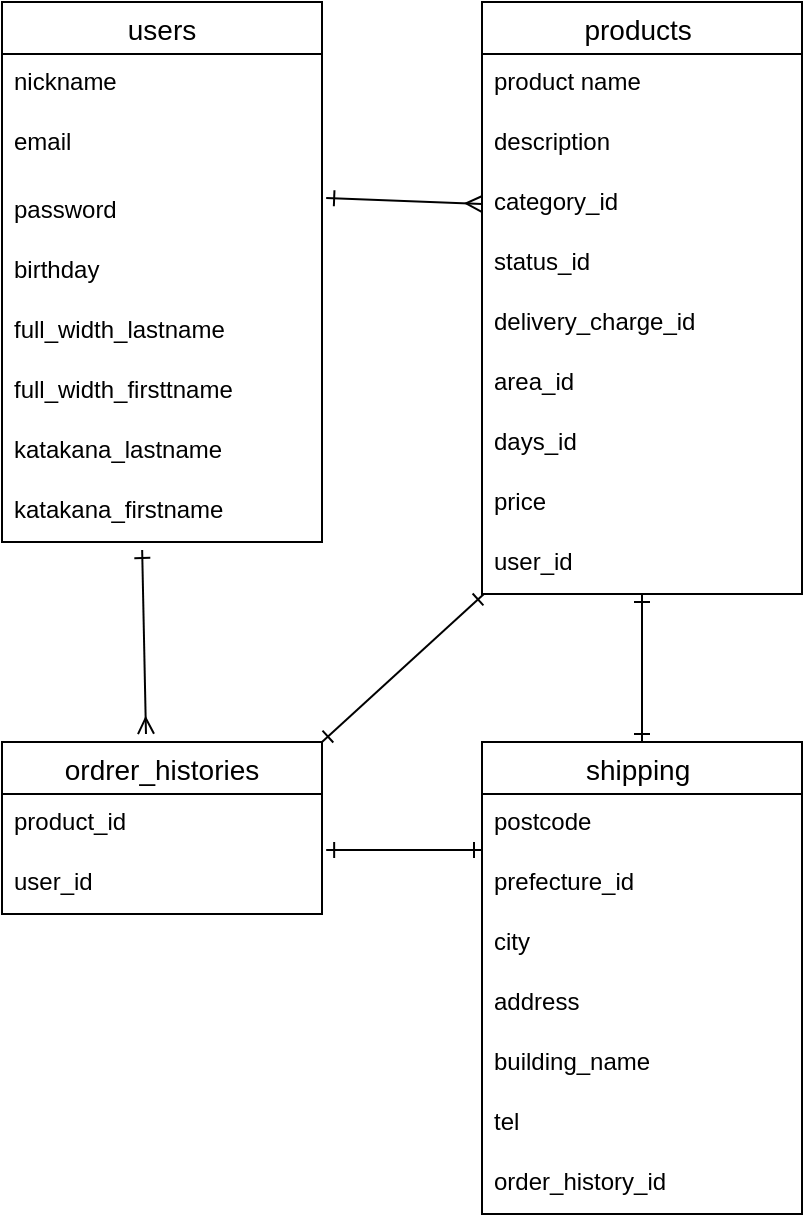 <mxfile>
    <diagram id="1lmb3wufoD5z7zpVXg0D" name="ページ1">
        <mxGraphModel dx="459" dy="549" grid="1" gridSize="10" guides="1" tooltips="1" connect="1" arrows="1" fold="1" page="1" pageScale="1" pageWidth="827" pageHeight="1169" background="none" math="0" shadow="0">
            <root>
                <mxCell id="0"/>
                <mxCell id="1" parent="0"/>
                <mxCell id="2" value="users" style="swimlane;fontStyle=0;childLayout=stackLayout;horizontal=1;startSize=26;horizontalStack=0;resizeParent=1;resizeParentMax=0;resizeLast=0;collapsible=1;marginBottom=0;align=center;fontSize=14;" parent="1" vertex="1">
                    <mxGeometry x="30" y="20" width="160" height="270" as="geometry"/>
                </mxCell>
                <mxCell id="4" value="nickname" style="text;strokeColor=none;fillColor=none;spacingLeft=4;spacingRight=4;overflow=hidden;rotatable=0;points=[[0,0.5],[1,0.5]];portConstraint=eastwest;fontSize=12;" parent="2" vertex="1">
                    <mxGeometry y="26" width="160" height="30" as="geometry"/>
                </mxCell>
                <mxCell id="5" value="email" style="text;strokeColor=none;fillColor=none;spacingLeft=4;spacingRight=4;overflow=hidden;rotatable=0;points=[[0,0.5],[1,0.5]];portConstraint=eastwest;fontSize=12;" parent="2" vertex="1">
                    <mxGeometry y="56" width="160" height="34" as="geometry"/>
                </mxCell>
                <mxCell id="8" value="password" style="text;strokeColor=none;fillColor=none;spacingLeft=4;spacingRight=4;overflow=hidden;rotatable=0;points=[[0,0.5],[1,0.5]];portConstraint=eastwest;fontSize=12;" parent="2" vertex="1">
                    <mxGeometry y="90" width="160" height="30" as="geometry"/>
                </mxCell>
                <mxCell id="7" value="birthday" style="text;strokeColor=none;fillColor=none;spacingLeft=4;spacingRight=4;overflow=hidden;rotatable=0;points=[[0,0.5],[1,0.5]];portConstraint=eastwest;fontSize=12;" parent="2" vertex="1">
                    <mxGeometry y="120" width="160" height="30" as="geometry"/>
                </mxCell>
                <mxCell id="75" value="full_width_lastname" style="text;strokeColor=none;fillColor=none;spacingLeft=4;spacingRight=4;overflow=hidden;rotatable=0;points=[[0,0.5],[1,0.5]];portConstraint=eastwest;fontSize=12;sketch=1;hachureGap=4;jiggle=2;curveFitting=1;fontFamily=Helvetica;" vertex="1" parent="2">
                    <mxGeometry y="150" width="160" height="30" as="geometry"/>
                </mxCell>
                <mxCell id="76" value="full_width_firsttname" style="text;strokeColor=none;fillColor=none;spacingLeft=4;spacingRight=4;overflow=hidden;rotatable=0;points=[[0,0.5],[1,0.5]];portConstraint=eastwest;fontSize=12;sketch=1;hachureGap=4;jiggle=2;curveFitting=1;fontFamily=Helvetica;" vertex="1" parent="2">
                    <mxGeometry y="180" width="160" height="30" as="geometry"/>
                </mxCell>
                <mxCell id="77" value="katakana_lastname" style="text;strokeColor=none;fillColor=none;spacingLeft=4;spacingRight=4;overflow=hidden;rotatable=0;points=[[0,0.5],[1,0.5]];portConstraint=eastwest;fontSize=12;sketch=1;hachureGap=4;jiggle=2;curveFitting=1;fontFamily=Helvetica;" vertex="1" parent="2">
                    <mxGeometry y="210" width="160" height="30" as="geometry"/>
                </mxCell>
                <mxCell id="88" value="katakana_firstname" style="text;strokeColor=none;fillColor=none;spacingLeft=4;spacingRight=4;overflow=hidden;rotatable=0;points=[[0,0.5],[1,0.5]];portConstraint=eastwest;fontSize=12;sketch=1;hachureGap=4;jiggle=2;curveFitting=1;fontFamily=Helvetica;" vertex="1" parent="2">
                    <mxGeometry y="240" width="160" height="30" as="geometry"/>
                </mxCell>
                <mxCell id="11" value="products " style="swimlane;fontStyle=0;childLayout=stackLayout;horizontal=1;startSize=26;horizontalStack=0;resizeParent=1;resizeParentMax=0;resizeLast=0;collapsible=1;marginBottom=0;align=center;fontSize=14;" parent="1" vertex="1">
                    <mxGeometry x="270" y="20" width="160" height="296" as="geometry"/>
                </mxCell>
                <mxCell id="12" value="product name" style="text;strokeColor=none;fillColor=none;spacingLeft=4;spacingRight=4;overflow=hidden;rotatable=0;points=[[0,0.5],[1,0.5]];portConstraint=eastwest;fontSize=12;" parent="11" vertex="1">
                    <mxGeometry y="26" width="160" height="30" as="geometry"/>
                </mxCell>
                <mxCell id="36" value="description" style="text;strokeColor=none;fillColor=none;spacingLeft=4;spacingRight=4;overflow=hidden;rotatable=0;points=[[0,0.5],[1,0.5]];portConstraint=eastwest;fontSize=12;" vertex="1" parent="11">
                    <mxGeometry y="56" width="160" height="30" as="geometry"/>
                </mxCell>
                <mxCell id="13" value="category_id" style="text;strokeColor=none;fillColor=none;spacingLeft=4;spacingRight=4;overflow=hidden;rotatable=0;points=[[0,0.5],[1,0.5]];portConstraint=eastwest;fontSize=12;" parent="11" vertex="1">
                    <mxGeometry y="86" width="160" height="30" as="geometry"/>
                </mxCell>
                <mxCell id="89" value="status_id" style="text;strokeColor=none;fillColor=none;spacingLeft=4;spacingRight=4;overflow=hidden;rotatable=0;points=[[0,0.5],[1,0.5]];portConstraint=eastwest;fontSize=12;" vertex="1" parent="11">
                    <mxGeometry y="116" width="160" height="30" as="geometry"/>
                </mxCell>
                <mxCell id="90" value="delivery_charge_id" style="text;strokeColor=none;fillColor=none;spacingLeft=4;spacingRight=4;overflow=hidden;rotatable=0;points=[[0,0.5],[1,0.5]];portConstraint=eastwest;fontSize=12;" vertex="1" parent="11">
                    <mxGeometry y="146" width="160" height="30" as="geometry"/>
                </mxCell>
                <mxCell id="91" value="area_id" style="text;strokeColor=none;fillColor=none;spacingLeft=4;spacingRight=4;overflow=hidden;rotatable=0;points=[[0,0.5],[1,0.5]];portConstraint=eastwest;fontSize=12;" vertex="1" parent="11">
                    <mxGeometry y="176" width="160" height="30" as="geometry"/>
                </mxCell>
                <mxCell id="92" value="days_id" style="text;strokeColor=none;fillColor=none;spacingLeft=4;spacingRight=4;overflow=hidden;rotatable=0;points=[[0,0.5],[1,0.5]];portConstraint=eastwest;fontSize=12;" vertex="1" parent="11">
                    <mxGeometry y="206" width="160" height="30" as="geometry"/>
                </mxCell>
                <mxCell id="14" value="price" style="text;strokeColor=none;fillColor=none;spacingLeft=4;spacingRight=4;overflow=hidden;rotatable=0;points=[[0,0.5],[1,0.5]];portConstraint=eastwest;fontSize=12;" parent="11" vertex="1">
                    <mxGeometry y="236" width="160" height="30" as="geometry"/>
                </mxCell>
                <mxCell id="49" value="user_id" style="text;strokeColor=none;fillColor=none;spacingLeft=4;spacingRight=4;overflow=hidden;rotatable=0;points=[[0,0.5],[1,0.5]];portConstraint=eastwest;fontSize=12;sketch=1;hachureGap=4;jiggle=2;curveFitting=1;fontFamily=Helvetica;" parent="11" vertex="1">
                    <mxGeometry y="266" width="160" height="30" as="geometry"/>
                </mxCell>
                <mxCell id="15" value="ordrer_histories" style="swimlane;fontStyle=0;childLayout=stackLayout;horizontal=1;startSize=26;horizontalStack=0;resizeParent=1;resizeParentMax=0;resizeLast=0;collapsible=1;marginBottom=0;align=center;fontSize=14;" parent="1" vertex="1">
                    <mxGeometry x="30" y="390" width="160" height="86" as="geometry"/>
                </mxCell>
                <mxCell id="18" value="product_id" style="text;strokeColor=none;fillColor=none;spacingLeft=4;spacingRight=4;overflow=hidden;rotatable=0;points=[[0,0.5],[1,0.5]];portConstraint=eastwest;fontSize=12;" parent="15" vertex="1">
                    <mxGeometry y="26" width="160" height="30" as="geometry"/>
                </mxCell>
                <mxCell id="50" value="user_id" style="text;strokeColor=none;fillColor=none;spacingLeft=4;spacingRight=4;overflow=hidden;rotatable=0;points=[[0,0.5],[1,0.5]];portConstraint=eastwest;fontSize=12;sketch=1;hachureGap=4;jiggle=2;curveFitting=1;fontFamily=Helvetica;" vertex="1" parent="15">
                    <mxGeometry y="56" width="160" height="30" as="geometry"/>
                </mxCell>
                <mxCell id="32" value="shipping " style="swimlane;fontStyle=0;childLayout=stackLayout;horizontal=1;startSize=26;horizontalStack=0;resizeParent=1;resizeParentMax=0;resizeLast=0;collapsible=1;marginBottom=0;align=center;fontSize=14;" parent="1" vertex="1">
                    <mxGeometry x="270" y="390" width="160" height="236" as="geometry"/>
                </mxCell>
                <mxCell id="33" value="postcode" style="text;strokeColor=none;fillColor=none;spacingLeft=4;spacingRight=4;overflow=hidden;rotatable=0;points=[[0,0.5],[1,0.5]];portConstraint=eastwest;fontSize=12;" parent="32" vertex="1">
                    <mxGeometry y="26" width="160" height="30" as="geometry"/>
                </mxCell>
                <mxCell id="100" value="prefecture_id" style="text;strokeColor=none;fillColor=none;spacingLeft=4;spacingRight=4;overflow=hidden;rotatable=0;points=[[0,0.5],[1,0.5]];portConstraint=eastwest;fontSize=12;sketch=1;hachureGap=4;jiggle=2;curveFitting=1;fontFamily=Helvetica;" vertex="1" parent="32">
                    <mxGeometry y="56" width="160" height="30" as="geometry"/>
                </mxCell>
                <mxCell id="99" value="city" style="text;strokeColor=none;fillColor=none;spacingLeft=4;spacingRight=4;overflow=hidden;rotatable=0;points=[[0,0.5],[1,0.5]];portConstraint=eastwest;fontSize=12;sketch=1;hachureGap=4;jiggle=2;curveFitting=1;fontFamily=Helvetica;" vertex="1" parent="32">
                    <mxGeometry y="86" width="160" height="30" as="geometry"/>
                </mxCell>
                <mxCell id="98" value="address" style="text;strokeColor=none;fillColor=none;spacingLeft=4;spacingRight=4;overflow=hidden;rotatable=0;points=[[0,0.5],[1,0.5]];portConstraint=eastwest;fontSize=12;sketch=1;hachureGap=4;jiggle=2;curveFitting=1;fontFamily=Helvetica;" vertex="1" parent="32">
                    <mxGeometry y="116" width="160" height="30" as="geometry"/>
                </mxCell>
                <mxCell id="97" value="building_name" style="text;strokeColor=none;fillColor=none;spacingLeft=4;spacingRight=4;overflow=hidden;rotatable=0;points=[[0,0.5],[1,0.5]];portConstraint=eastwest;fontSize=12;sketch=1;hachureGap=4;jiggle=2;curveFitting=1;fontFamily=Helvetica;" vertex="1" parent="32">
                    <mxGeometry y="146" width="160" height="30" as="geometry"/>
                </mxCell>
                <mxCell id="34" value="tel" style="text;strokeColor=none;fillColor=none;spacingLeft=4;spacingRight=4;overflow=hidden;rotatable=0;points=[[0,0.5],[1,0.5]];portConstraint=eastwest;fontSize=12;" parent="32" vertex="1">
                    <mxGeometry y="176" width="160" height="30" as="geometry"/>
                </mxCell>
                <mxCell id="101" value="order_history_id" style="text;strokeColor=none;fillColor=none;spacingLeft=4;spacingRight=4;overflow=hidden;rotatable=0;points=[[0,0.5],[1,0.5]];portConstraint=eastwest;fontSize=12;sketch=1;hachureGap=4;jiggle=2;curveFitting=1;fontFamily=Helvetica;" vertex="1" parent="32">
                    <mxGeometry y="206" width="160" height="30" as="geometry"/>
                </mxCell>
                <mxCell id="42" style="edgeStyle=none;html=1;endArrow=ERmany;endFill=0;startArrow=ERone;startFill=0;fontStyle=1;exitX=1.013;exitY=0.267;exitDx=0;exitDy=0;exitPerimeter=0;" parent="1" source="8" edge="1">
                    <mxGeometry relative="1" as="geometry">
                        <mxPoint x="270" y="121" as="targetPoint"/>
                        <mxPoint x="190" y="125" as="sourcePoint"/>
                    </mxGeometry>
                </mxCell>
                <mxCell id="46" style="edgeStyle=none;html=1;endArrow=ERone;endFill=0;exitX=1;exitY=0;exitDx=0;exitDy=0;startArrow=ERone;startFill=0;entryX=0.006;entryY=1;entryDx=0;entryDy=0;entryPerimeter=0;" parent="1" source="15" target="49" edge="1">
                    <mxGeometry relative="1" as="geometry">
                        <mxPoint x="200" y="327.5" as="sourcePoint"/>
                        <mxPoint x="270" y="330" as="targetPoint"/>
                    </mxGeometry>
                </mxCell>
                <mxCell id="53" style="edgeStyle=none;html=1;endArrow=ERone;endFill=0;entryX=0.5;entryY=0;entryDx=0;entryDy=0;startArrow=ERone;startFill=0;" parent="1" source="49" target="32" edge="1">
                    <mxGeometry relative="1" as="geometry">
                        <mxPoint x="200" y="195" as="sourcePoint"/>
                        <mxPoint x="280" y="299" as="targetPoint"/>
                    </mxGeometry>
                </mxCell>
                <mxCell id="94" style="edgeStyle=none;html=1;endArrow=ERmany;endFill=0;startArrow=ERone;startFill=0;entryX=0.45;entryY=-0.047;entryDx=0;entryDy=0;entryPerimeter=0;exitX=0.438;exitY=1.133;exitDx=0;exitDy=0;exitPerimeter=0;" edge="1" parent="1" source="88" target="15">
                    <mxGeometry relative="1" as="geometry">
                        <mxPoint x="166" y="302" as="targetPoint"/>
                        <mxPoint x="110" y="300" as="sourcePoint"/>
                    </mxGeometry>
                </mxCell>
                <mxCell id="95" style="edgeStyle=none;html=1;endArrow=ERone;endFill=0;exitX=1.013;exitY=-0.067;exitDx=0;exitDy=0;exitPerimeter=0;startArrow=ERone;startFill=0;" edge="1" parent="1" source="50">
                    <mxGeometry relative="1" as="geometry">
                        <mxPoint x="202.08" y="431.01" as="sourcePoint"/>
                        <mxPoint x="270" y="444" as="targetPoint"/>
                    </mxGeometry>
                </mxCell>
            </root>
        </mxGraphModel>
    </diagram>
</mxfile>